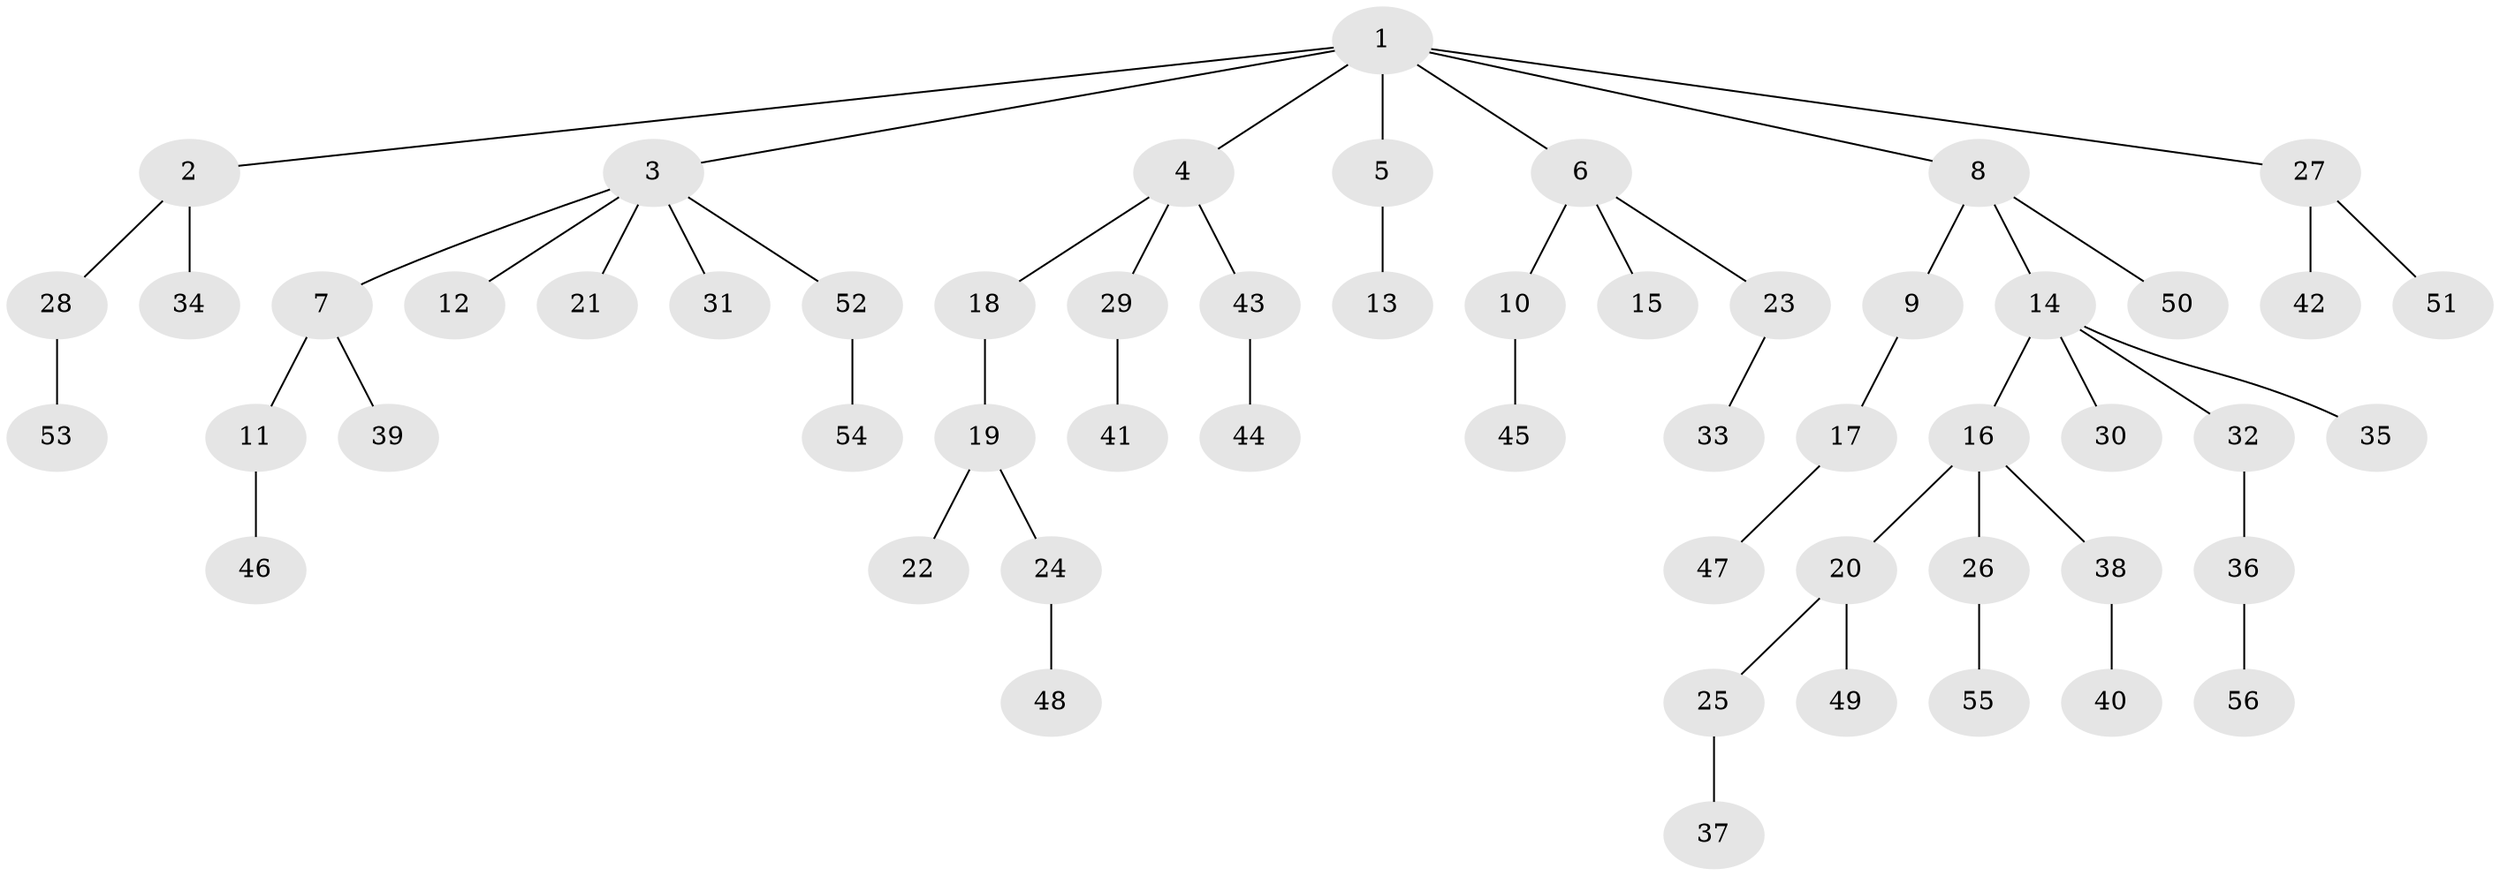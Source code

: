 // Generated by graph-tools (version 1.1) at 2025/36/03/09/25 02:36:35]
// undirected, 56 vertices, 55 edges
graph export_dot {
graph [start="1"]
  node [color=gray90,style=filled];
  1;
  2;
  3;
  4;
  5;
  6;
  7;
  8;
  9;
  10;
  11;
  12;
  13;
  14;
  15;
  16;
  17;
  18;
  19;
  20;
  21;
  22;
  23;
  24;
  25;
  26;
  27;
  28;
  29;
  30;
  31;
  32;
  33;
  34;
  35;
  36;
  37;
  38;
  39;
  40;
  41;
  42;
  43;
  44;
  45;
  46;
  47;
  48;
  49;
  50;
  51;
  52;
  53;
  54;
  55;
  56;
  1 -- 2;
  1 -- 3;
  1 -- 4;
  1 -- 5;
  1 -- 6;
  1 -- 8;
  1 -- 27;
  2 -- 28;
  2 -- 34;
  3 -- 7;
  3 -- 12;
  3 -- 21;
  3 -- 31;
  3 -- 52;
  4 -- 18;
  4 -- 29;
  4 -- 43;
  5 -- 13;
  6 -- 10;
  6 -- 15;
  6 -- 23;
  7 -- 11;
  7 -- 39;
  8 -- 9;
  8 -- 14;
  8 -- 50;
  9 -- 17;
  10 -- 45;
  11 -- 46;
  14 -- 16;
  14 -- 30;
  14 -- 32;
  14 -- 35;
  16 -- 20;
  16 -- 26;
  16 -- 38;
  17 -- 47;
  18 -- 19;
  19 -- 22;
  19 -- 24;
  20 -- 25;
  20 -- 49;
  23 -- 33;
  24 -- 48;
  25 -- 37;
  26 -- 55;
  27 -- 42;
  27 -- 51;
  28 -- 53;
  29 -- 41;
  32 -- 36;
  36 -- 56;
  38 -- 40;
  43 -- 44;
  52 -- 54;
}

